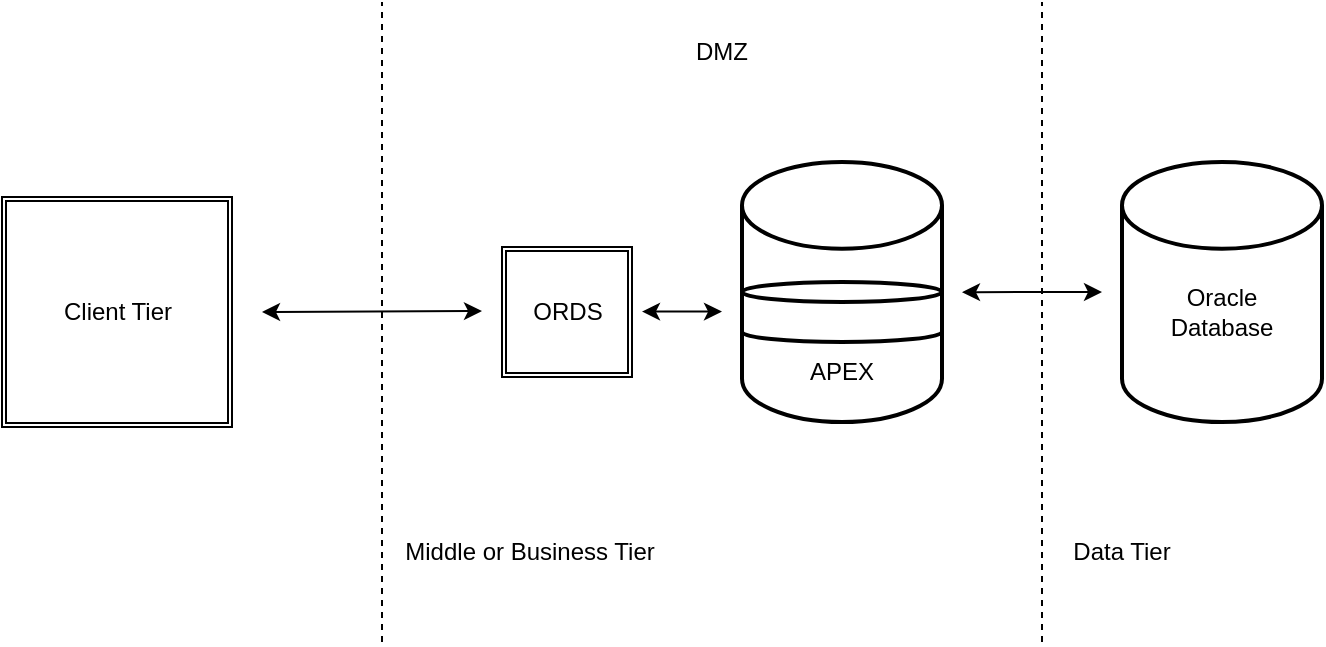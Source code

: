 <mxfile version="24.3.1" type="github">
  <diagram name="หน้า-1" id="NC8CfdXMqsGIgtxX-ItK">
    <mxGraphModel dx="777" dy="810" grid="1" gridSize="10" guides="1" tooltips="1" connect="1" arrows="1" fold="1" page="1" pageScale="1" pageWidth="827" pageHeight="1169" math="0" shadow="0">
      <root>
        <mxCell id="0" />
        <mxCell id="1" parent="0" />
        <mxCell id="SdWMM2MnKpm4wMrJ38Z2-2" value="" style="strokeWidth=2;html=1;shape=mxgraph.flowchart.database;whiteSpace=wrap;" parent="1" vertex="1">
          <mxGeometry x="640" y="300" width="100" height="130" as="geometry" />
        </mxCell>
        <mxCell id="SdWMM2MnKpm4wMrJ38Z2-4" value="Oracle Database" style="text;html=1;align=center;verticalAlign=middle;whiteSpace=wrap;rounded=0;" parent="1" vertex="1">
          <mxGeometry x="660" y="360" width="60" height="30" as="geometry" />
        </mxCell>
        <mxCell id="SdWMM2MnKpm4wMrJ38Z2-6" value="" style="strokeWidth=2;html=1;shape=mxgraph.flowchart.database;whiteSpace=wrap;" parent="1" vertex="1">
          <mxGeometry x="450" y="300" width="100" height="130" as="geometry" />
        </mxCell>
        <mxCell id="SdWMM2MnKpm4wMrJ38Z2-7" value="APEX" style="text;html=1;align=center;verticalAlign=middle;whiteSpace=wrap;rounded=0;" parent="1" vertex="1">
          <mxGeometry x="470" y="390" width="60" height="30" as="geometry" />
        </mxCell>
        <mxCell id="SdWMM2MnKpm4wMrJ38Z2-9" value="" style="strokeWidth=2;html=1;shape=mxgraph.flowchart.database;whiteSpace=wrap;" parent="1" vertex="1">
          <mxGeometry x="450" y="360" width="100" height="30" as="geometry" />
        </mxCell>
        <mxCell id="SdWMM2MnKpm4wMrJ38Z2-11" value="" style="shape=ext;double=1;whiteSpace=wrap;html=1;aspect=fixed;" parent="1" vertex="1">
          <mxGeometry x="330" y="342.5" width="65" height="65" as="geometry" />
        </mxCell>
        <mxCell id="SdWMM2MnKpm4wMrJ38Z2-12" value="ORDS" style="text;html=1;align=center;verticalAlign=middle;whiteSpace=wrap;rounded=0;" parent="1" vertex="1">
          <mxGeometry x="332.5" y="360" width="60" height="30" as="geometry" />
        </mxCell>
        <mxCell id="SdWMM2MnKpm4wMrJ38Z2-13" value="" style="shape=ext;double=1;whiteSpace=wrap;html=1;aspect=fixed;" parent="1" vertex="1">
          <mxGeometry x="80" y="317.5" width="115" height="115" as="geometry" />
        </mxCell>
        <mxCell id="SdWMM2MnKpm4wMrJ38Z2-14" value="Client Tier" style="text;html=1;align=center;verticalAlign=middle;whiteSpace=wrap;rounded=0;" parent="1" vertex="1">
          <mxGeometry x="107.5" y="360" width="60" height="30" as="geometry" />
        </mxCell>
        <mxCell id="SdWMM2MnKpm4wMrJ38Z2-15" value="" style="endArrow=none;dashed=1;html=1;rounded=0;" parent="1" edge="1">
          <mxGeometry width="50" height="50" relative="1" as="geometry">
            <mxPoint x="270" y="540" as="sourcePoint" />
            <mxPoint x="270" y="220" as="targetPoint" />
          </mxGeometry>
        </mxCell>
        <mxCell id="SdWMM2MnKpm4wMrJ38Z2-17" value="" style="endArrow=none;dashed=1;html=1;rounded=0;" parent="1" edge="1">
          <mxGeometry width="50" height="50" relative="1" as="geometry">
            <mxPoint x="600" y="540" as="sourcePoint" />
            <mxPoint x="600" y="220" as="targetPoint" />
          </mxGeometry>
        </mxCell>
        <mxCell id="SdWMM2MnKpm4wMrJ38Z2-18" value="Middle or Business Tier" style="text;html=1;align=center;verticalAlign=middle;whiteSpace=wrap;rounded=0;" parent="1" vertex="1">
          <mxGeometry x="274" y="480" width="140" height="30" as="geometry" />
        </mxCell>
        <mxCell id="SdWMM2MnKpm4wMrJ38Z2-19" value="Data Tier" style="text;html=1;align=center;verticalAlign=middle;whiteSpace=wrap;rounded=0;" parent="1" vertex="1">
          <mxGeometry x="570" y="480" width="140" height="30" as="geometry" />
        </mxCell>
        <mxCell id="SdWMM2MnKpm4wMrJ38Z2-22" value="" style="endArrow=classic;startArrow=classic;html=1;rounded=0;" parent="1" edge="1">
          <mxGeometry width="50" height="50" relative="1" as="geometry">
            <mxPoint x="210" y="375" as="sourcePoint" />
            <mxPoint x="320" y="374.52" as="targetPoint" />
          </mxGeometry>
        </mxCell>
        <mxCell id="SdWMM2MnKpm4wMrJ38Z2-23" value="" style="endArrow=classic;startArrow=classic;html=1;rounded=0;" parent="1" edge="1">
          <mxGeometry width="50" height="50" relative="1" as="geometry">
            <mxPoint x="400" y="374.81" as="sourcePoint" />
            <mxPoint x="440" y="374.81" as="targetPoint" />
          </mxGeometry>
        </mxCell>
        <mxCell id="SdWMM2MnKpm4wMrJ38Z2-24" value="" style="endArrow=classic;startArrow=classic;html=1;rounded=0;" parent="1" edge="1">
          <mxGeometry width="50" height="50" relative="1" as="geometry">
            <mxPoint x="560" y="365.08" as="sourcePoint" />
            <mxPoint x="630" y="365" as="targetPoint" />
          </mxGeometry>
        </mxCell>
        <mxCell id="8mqw7f6mYG9zBytnyz-Q-1" value="DMZ" style="text;html=1;align=center;verticalAlign=middle;whiteSpace=wrap;rounded=0;" vertex="1" parent="1">
          <mxGeometry x="370" y="230" width="140" height="30" as="geometry" />
        </mxCell>
      </root>
    </mxGraphModel>
  </diagram>
</mxfile>
